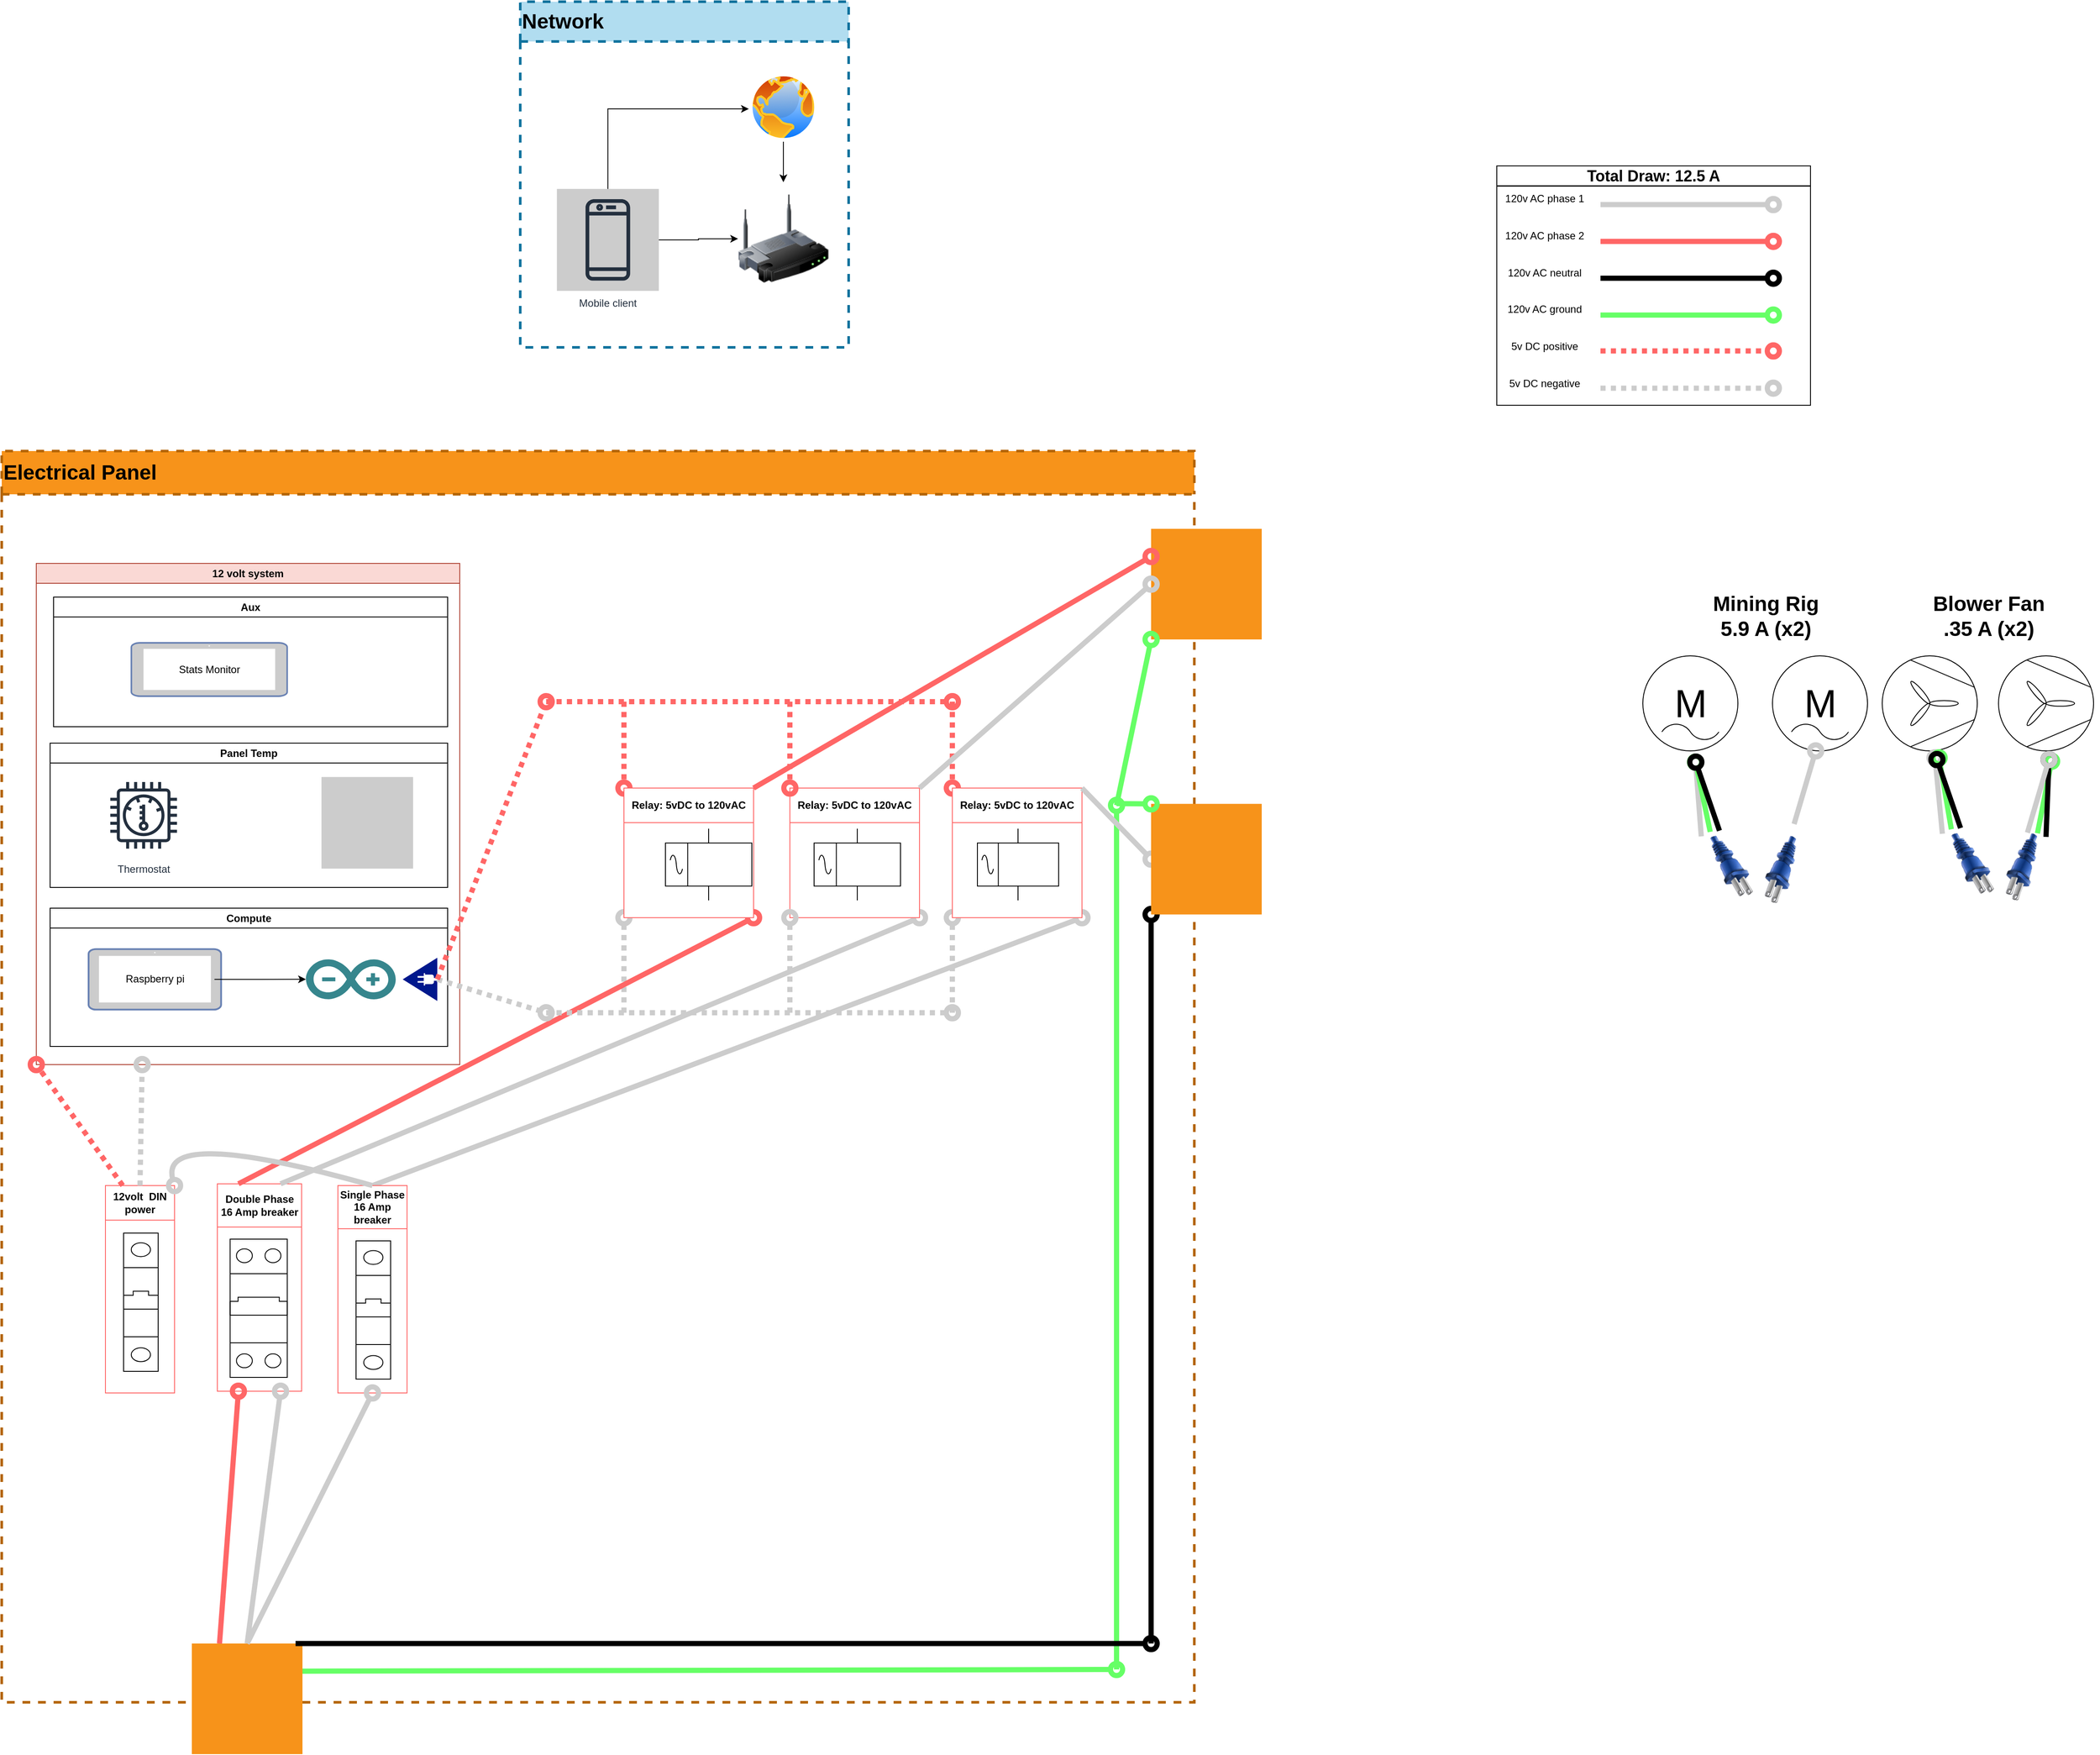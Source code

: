 <mxfile version="22.1.8" type="github">
  <diagram name="Page-1" id="OB3lblQsoEeNs6UiwVJ4">
    <mxGraphModel dx="5265" dy="4398" grid="1" gridSize="10" guides="1" tooltips="1" connect="1" arrows="1" fold="0" page="1" pageScale="1" pageWidth="850" pageHeight="1100" math="0" shadow="0">
      <root>
        <mxCell id="0" />
        <mxCell id="1" parent="0" />
        <mxCell id="lbqxTx1LKzCst7jdHqX2-64" value="" style="edgeStyle=none;orthogonalLoop=1;jettySize=auto;html=1;rounded=0;endArrow=oval;startSize=14;endSize=14;sourcePerimeterSpacing=8;targetPerimeterSpacing=8;curved=1;strokeWidth=6;endFill=0;strokeColor=#66FF66;fillColor=#f5f5f5;" edge="1" parent="1">
          <mxGeometry width="140" relative="1" as="geometry">
            <mxPoint x="-120" y="560" as="sourcePoint" />
            <mxPoint x="-120" y="-440" as="targetPoint" />
            <Array as="points" />
          </mxGeometry>
        </mxCell>
        <mxCell id="lbqxTx1LKzCst7jdHqX2-200" value="&lt;font style=&quot;font-size: 24px;&quot;&gt;Electrical Panel&lt;/font&gt;" style="swimlane;whiteSpace=wrap;html=1;dashed=1;strokeColor=#b46504;strokeWidth=3;align=left;swimlaneFillColor=none;startSize=50;fillColor=#F7931A;movable=1;resizable=1;rotatable=1;deletable=1;editable=1;locked=0;connectable=1;" vertex="1" parent="1">
          <mxGeometry x="-1410" y="-850" width="1380" height="1448" as="geometry" />
        </mxCell>
        <mxCell id="lbqxTx1LKzCst7jdHqX2-222" value="12 volt system" style="swimlane;whiteSpace=wrap;html=1;strokeColor=#ae4132;fillColor=#fad9d5;swimlaneFillColor=default;movable=1;resizable=1;rotatable=1;deletable=1;editable=1;locked=0;connectable=1;" vertex="1" parent="lbqxTx1LKzCst7jdHqX2-200">
          <mxGeometry x="40" y="130" width="490" height="580" as="geometry" />
        </mxCell>
        <mxCell id="lbqxTx1LKzCst7jdHqX2-198" value="Panel Temp" style="swimlane;whiteSpace=wrap;html=1;container=0;" vertex="1" parent="lbqxTx1LKzCst7jdHqX2-222">
          <mxGeometry x="16" y="208" width="460" height="167.05" as="geometry" />
        </mxCell>
        <mxCell id="lbqxTx1LKzCst7jdHqX2-199" value="Thermostat" style="sketch=0;outlineConnect=0;fontColor=#232F3E;gradientColor=none;strokeColor=#232F3E;fillColor=#ffffff;dashed=0;verticalLabelPosition=bottom;verticalAlign=top;align=center;html=1;fontSize=12;fontStyle=0;aspect=fixed;shape=mxgraph.aws4.resourceIcon;resIcon=mxgraph.aws4.thermostat;container=0;" vertex="1" parent="lbqxTx1LKzCst7jdHqX2-198">
          <mxGeometry x="60" y="35.3" width="96.45" height="96.45" as="geometry" />
        </mxCell>
        <mxCell id="lbqxTx1LKzCst7jdHqX2-175" value="" style="shape=image;html=1;verticalAlign=top;verticalLabelPosition=bottom;labelBackgroundColor=#ffffff;imageAspect=0;aspect=fixed;image=https://cdn1.iconfinder.com/data/icons/bootstrap-vol-2/16/fan-128.png;imageBackground=#CCCCCC;container=0;" vertex="1" parent="lbqxTx1LKzCst7jdHqX2-198">
          <mxGeometry x="314" y="39.22" width="106" height="106" as="geometry" />
        </mxCell>
        <mxCell id="lbqxTx1LKzCst7jdHqX2-232" value="" style="group" vertex="1" connectable="0" parent="lbqxTx1LKzCst7jdHqX2-222">
          <mxGeometry x="20" y="39" width="456" height="150" as="geometry" />
        </mxCell>
        <mxCell id="lbqxTx1LKzCst7jdHqX2-228" value="Aux" style="swimlane;whiteSpace=wrap;html=1;" vertex="1" parent="lbqxTx1LKzCst7jdHqX2-232">
          <mxGeometry width="456.0" height="150" as="geometry" />
        </mxCell>
        <mxCell id="lbqxTx1LKzCst7jdHqX2-229" value="" style="group" vertex="1" connectable="0" parent="lbqxTx1LKzCst7jdHqX2-232">
          <mxGeometry x="90" y="52.94" width="270" height="61.76" as="geometry" />
        </mxCell>
        <mxCell id="lbqxTx1LKzCst7jdHqX2-230" value="" style="fontColor=#0066CC;verticalAlign=top;verticalLabelPosition=bottom;labelPosition=center;align=center;html=1;outlineConnect=0;fillColor=#CCCCCC;strokeColor=#6881B3;gradientColor=none;gradientDirection=north;strokeWidth=2;shape=mxgraph.networks.tablet;movable=1;resizable=1;rotatable=1;deletable=1;editable=1;locked=0;connectable=1;" vertex="1" parent="lbqxTx1LKzCst7jdHqX2-229">
          <mxGeometry width="180.301" height="61.755" as="geometry" />
        </mxCell>
        <mxCell id="lbqxTx1LKzCst7jdHqX2-231" value="Stats Monitor" style="text;html=1;align=center;verticalAlign=middle;resizable=1;points=[];autosize=1;strokeColor=none;fillColor=none;movable=1;rotatable=1;deletable=1;editable=1;locked=0;connectable=1;" vertex="1" parent="lbqxTx1LKzCst7jdHqX2-229">
          <mxGeometry x="10.911" y="17.646" width="158.478" height="26.469" as="geometry" />
        </mxCell>
        <mxCell id="lbqxTx1LKzCst7jdHqX2-197" value="" style="group" vertex="1" connectable="0" parent="lbqxTx1LKzCst7jdHqX2-222">
          <mxGeometry x="16" y="399" width="460" height="160" as="geometry" />
        </mxCell>
        <mxCell id="lbqxTx1LKzCst7jdHqX2-112" value="" style="dashed=0;outlineConnect=0;html=1;align=center;labelPosition=center;verticalLabelPosition=bottom;verticalAlign=top;shape=mxgraph.weblogos.arduino;fillColor=#36868D;strokeColor=none" vertex="1" parent="lbqxTx1LKzCst7jdHqX2-197">
          <mxGeometry x="296" y="59.24" width="103.93" height="46.24" as="geometry" />
        </mxCell>
        <mxCell id="lbqxTx1LKzCst7jdHqX2-193" value="Compute" style="swimlane;whiteSpace=wrap;html=1;" vertex="1" parent="lbqxTx1LKzCst7jdHqX2-197">
          <mxGeometry width="460.0" height="160" as="geometry" />
        </mxCell>
        <mxCell id="lbqxTx1LKzCst7jdHqX2-191" value="" style="sketch=0;aspect=fixed;pointerEvents=1;shadow=0;dashed=0;html=1;strokeColor=none;labelPosition=center;verticalLabelPosition=bottom;verticalAlign=top;align=center;fillColor=#00188D;shape=mxgraph.mscae.enterprise.plug_and_play;rotation=-180;" vertex="1" parent="lbqxTx1LKzCst7jdHqX2-193">
          <mxGeometry x="408.0" y="57.36" width="40" height="50" as="geometry" />
        </mxCell>
        <mxCell id="lbqxTx1LKzCst7jdHqX2-182" value="" style="group" vertex="1" connectable="0" parent="lbqxTx1LKzCst7jdHqX2-197">
          <mxGeometry x="44.511" y="47.36" width="153.333" height="70" as="geometry" />
        </mxCell>
        <mxCell id="lbqxTx1LKzCst7jdHqX2-180" value="" style="fontColor=#0066CC;verticalAlign=top;verticalLabelPosition=bottom;labelPosition=center;align=center;html=1;outlineConnect=0;fillColor=#CCCCCC;strokeColor=#6881B3;gradientColor=none;gradientDirection=north;strokeWidth=2;shape=mxgraph.networks.tablet;movable=1;resizable=1;rotatable=1;deletable=1;editable=1;locked=0;connectable=1;" vertex="1" parent="lbqxTx1LKzCst7jdHqX2-182">
          <mxGeometry width="153.333" height="70" as="geometry" />
        </mxCell>
        <mxCell id="lbqxTx1LKzCst7jdHqX2-181" value="Raspberry pi" style="text;html=1;align=center;verticalAlign=middle;resizable=1;points=[];autosize=1;strokeColor=none;fillColor=none;movable=1;rotatable=1;deletable=1;editable=1;locked=0;connectable=1;" vertex="1" parent="lbqxTx1LKzCst7jdHqX2-182">
          <mxGeometry x="7.667" y="20" width="138.0" height="30" as="geometry" />
        </mxCell>
        <mxCell id="lbqxTx1LKzCst7jdHqX2-183" style="edgeStyle=orthogonalEdgeStyle;rounded=0;orthogonalLoop=1;jettySize=auto;html=1;" edge="1" parent="lbqxTx1LKzCst7jdHqX2-197" source="lbqxTx1LKzCst7jdHqX2-181" target="lbqxTx1LKzCst7jdHqX2-112">
          <mxGeometry relative="1" as="geometry" />
        </mxCell>
        <mxCell id="lbqxTx1LKzCst7jdHqX2-53" value="" style="edgeStyle=none;orthogonalLoop=1;jettySize=auto;html=1;rounded=0;endArrow=oval;startSize=14;endSize=14;sourcePerimeterSpacing=8;targetPerimeterSpacing=8;curved=1;strokeWidth=6;endFill=0;strokeColor=#CCCCCC;fillColor=#f5f5f5;dashed=1;entryX=0;entryY=1;entryDx=0;entryDy=0;dashPattern=1 1;" edge="1" parent="lbqxTx1LKzCst7jdHqX2-200" target="lbqxTx1LKzCst7jdHqX2-260">
          <mxGeometry width="140" relative="1" as="geometry">
            <mxPoint x="720" y="650" as="sourcePoint" />
            <mxPoint x="920" y="781.76" as="targetPoint" />
            <Array as="points" />
          </mxGeometry>
        </mxCell>
        <mxCell id="lbqxTx1LKzCst7jdHqX2-55" value="" style="edgeStyle=none;orthogonalLoop=1;jettySize=auto;html=1;rounded=0;endArrow=oval;startSize=14;endSize=14;sourcePerimeterSpacing=8;targetPerimeterSpacing=8;curved=1;strokeWidth=6;endFill=0;strokeColor=#CCCCCC;fillColor=#f5f5f5;dashed=1;entryX=0;entryY=1;entryDx=0;entryDy=0;dashPattern=1 1;" edge="1" parent="lbqxTx1LKzCst7jdHqX2-200" target="lbqxTx1LKzCst7jdHqX2-275">
          <mxGeometry width="140" relative="1" as="geometry">
            <mxPoint x="1100" y="650" as="sourcePoint" />
            <mxPoint x="1316" y="671.76" as="targetPoint" />
            <Array as="points" />
          </mxGeometry>
        </mxCell>
        <mxCell id="lbqxTx1LKzCst7jdHqX2-56" value="" style="edgeStyle=none;orthogonalLoop=1;jettySize=auto;html=1;rounded=0;endArrow=oval;startSize=14;endSize=14;sourcePerimeterSpacing=8;targetPerimeterSpacing=8;curved=1;strokeWidth=6;endFill=0;strokeColor=#FF6666;fillColor=#f5f5f5;dashed=1;entryX=0;entryY=0;entryDx=0;entryDy=0;dashPattern=1 1;" edge="1" parent="lbqxTx1LKzCst7jdHqX2-200" target="lbqxTx1LKzCst7jdHqX2-260">
          <mxGeometry width="140" relative="1" as="geometry">
            <mxPoint x="720" y="290" as="sourcePoint" />
            <mxPoint x="818" y="740.76" as="targetPoint" />
            <Array as="points" />
          </mxGeometry>
        </mxCell>
        <mxCell id="lbqxTx1LKzCst7jdHqX2-60" value="" style="edgeStyle=none;orthogonalLoop=1;jettySize=auto;html=1;rounded=0;endArrow=oval;startSize=14;endSize=14;sourcePerimeterSpacing=8;targetPerimeterSpacing=8;curved=1;strokeWidth=6;endFill=0;strokeColor=#FF6666;fillColor=#f5f5f5;dashed=1;entryX=0;entryY=0;entryDx=0;entryDy=0;dashPattern=1 1;" edge="1" parent="lbqxTx1LKzCst7jdHqX2-200" target="lbqxTx1LKzCst7jdHqX2-275">
          <mxGeometry width="140" relative="1" as="geometry">
            <mxPoint x="1100" y="290" as="sourcePoint" />
            <mxPoint x="1214" y="671.76" as="targetPoint" />
            <Array as="points" />
          </mxGeometry>
        </mxCell>
        <mxCell id="lbqxTx1LKzCst7jdHqX2-41" value="" style="edgeStyle=none;orthogonalLoop=1;jettySize=auto;html=1;rounded=0;endArrow=oval;startSize=14;endSize=14;sourcePerimeterSpacing=8;targetPerimeterSpacing=8;curved=1;strokeWidth=6;endFill=0;fillColor=none;strokeColor=#CCCCCC;shadow=0;exitX=0.5;exitY=0;exitDx=0;exitDy=0;entryX=1;entryY=1;entryDx=0;entryDy=0;" edge="1" parent="lbqxTx1LKzCst7jdHqX2-200" source="lbqxTx1LKzCst7jdHqX2-246" target="lbqxTx1LKzCst7jdHqX2-275">
          <mxGeometry width="140" relative="1" as="geometry">
            <mxPoint x="1294.91" y="943" as="sourcePoint" />
            <mxPoint x="1190" y="580" as="targetPoint" />
            <Array as="points" />
          </mxGeometry>
        </mxCell>
        <mxCell id="lbqxTx1LKzCst7jdHqX2-245" value="" style="group" vertex="1" connectable="0" parent="lbqxTx1LKzCst7jdHqX2-200">
          <mxGeometry x="389" y="850" width="80" height="240" as="geometry" />
        </mxCell>
        <mxCell id="lbqxTx1LKzCst7jdHqX2-246" value="Single Phase&lt;br&gt;16 Amp breaker" style="swimlane;whiteSpace=wrap;html=1;startSize=50;fillColor=default;strokeColor=#FF6666;swimlaneFillColor=default;" vertex="1" parent="lbqxTx1LKzCst7jdHqX2-245">
          <mxGeometry width="80" height="240" as="geometry" />
        </mxCell>
        <mxCell id="lbqxTx1LKzCst7jdHqX2-247" value="" style="verticalLabelPosition=bottom;dashed=0;shadow=0;html=1;align=center;verticalAlign=top;shape=mxgraph.cabinets.cb_1p;fillColor=default;strokeColor=default;swimlaneFillColor=default;" vertex="1" parent="lbqxTx1LKzCst7jdHqX2-245">
          <mxGeometry x="21" y="64" width="40" height="160" as="geometry" />
        </mxCell>
        <mxCell id="lbqxTx1LKzCst7jdHqX2-248" value="0" style="group" vertex="1" connectable="0" parent="lbqxTx1LKzCst7jdHqX2-200">
          <mxGeometry x="247.52" y="848" width="97.48" height="240" as="geometry" />
        </mxCell>
        <mxCell id="lbqxTx1LKzCst7jdHqX2-249" value="Double Phase&lt;br&gt;16 Amp breaker" style="swimlane;whiteSpace=wrap;html=1;startSize=50;fillColor=default;strokeColor=#FF6666;swimlaneFillColor=default;" vertex="1" parent="lbqxTx1LKzCst7jdHqX2-248">
          <mxGeometry x="2" width="97.48" height="240" as="geometry" />
        </mxCell>
        <mxCell id="lbqxTx1LKzCst7jdHqX2-37" value="" style="edgeStyle=none;orthogonalLoop=1;jettySize=auto;html=1;rounded=0;endArrow=oval;startSize=14;endSize=14;sourcePerimeterSpacing=8;targetPerimeterSpacing=8;curved=1;strokeWidth=6;endFill=0;fillColor=none;strokeColor=#FF6666;shadow=0;exitX=0.25;exitY=0;exitDx=0;exitDy=0;entryX=1;entryY=1;entryDx=0;entryDy=0;" edge="1" parent="lbqxTx1LKzCst7jdHqX2-200" source="lbqxTx1LKzCst7jdHqX2-249" target="lbqxTx1LKzCst7jdHqX2-260">
          <mxGeometry width="140" relative="1" as="geometry">
            <mxPoint x="950" y="975" as="sourcePoint" />
            <mxPoint x="760" y="590" as="targetPoint" />
            <Array as="points" />
          </mxGeometry>
        </mxCell>
        <mxCell id="lbqxTx1LKzCst7jdHqX2-38" value="" style="edgeStyle=none;orthogonalLoop=1;jettySize=auto;html=1;rounded=0;endArrow=oval;startSize=14;endSize=14;sourcePerimeterSpacing=8;targetPerimeterSpacing=8;curved=1;strokeWidth=6;endFill=0;fillColor=none;strokeColor=#CCCCCC;shadow=0;exitX=0.75;exitY=0;exitDx=0;exitDy=0;entryX=1;entryY=1;entryDx=0;entryDy=0;" edge="1" parent="lbqxTx1LKzCst7jdHqX2-200" source="lbqxTx1LKzCst7jdHqX2-249" target="lbqxTx1LKzCst7jdHqX2-271">
          <mxGeometry width="140" relative="1" as="geometry">
            <mxPoint x="990" y="980" as="sourcePoint" />
            <mxPoint x="1100" y="880" as="targetPoint" />
            <Array as="points" />
          </mxGeometry>
        </mxCell>
        <mxCell id="lbqxTx1LKzCst7jdHqX2-241" value="" style="group" vertex="1" connectable="0" parent="lbqxTx1LKzCst7jdHqX2-200">
          <mxGeometry x="120" y="850" width="80" height="240" as="geometry" />
        </mxCell>
        <mxCell id="lbqxTx1LKzCst7jdHqX2-225" value="12volt&amp;nbsp; DIN power" style="swimlane;whiteSpace=wrap;html=1;startSize=40;fillColor=default;strokeColor=#FF6666;swimlaneFillColor=default;" vertex="1" parent="lbqxTx1LKzCst7jdHqX2-241">
          <mxGeometry width="80" height="240" as="geometry" />
        </mxCell>
        <mxCell id="lbqxTx1LKzCst7jdHqX2-238" value="" style="verticalLabelPosition=bottom;dashed=0;shadow=0;html=1;align=center;verticalAlign=top;shape=mxgraph.cabinets.cb_1p;fillColor=default;strokeColor=default;swimlaneFillColor=default;" vertex="1" parent="lbqxTx1LKzCst7jdHqX2-241">
          <mxGeometry x="21" y="55" width="40" height="160" as="geometry" />
        </mxCell>
        <mxCell id="lbqxTx1LKzCst7jdHqX2-257" value="" style="edgeStyle=none;orthogonalLoop=1;jettySize=auto;html=1;rounded=0;endArrow=oval;startSize=14;endSize=14;sourcePerimeterSpacing=8;targetPerimeterSpacing=8;curved=1;strokeWidth=6;endFill=0;fillColor=none;strokeColor=#CCCCCC;shadow=0;entryX=1;entryY=0;entryDx=0;entryDy=0;exitX=0.5;exitY=0;exitDx=0;exitDy=0;" edge="1" parent="lbqxTx1LKzCst7jdHqX2-200" source="lbqxTx1LKzCst7jdHqX2-246" target="lbqxTx1LKzCst7jdHqX2-225">
          <mxGeometry width="140" relative="1" as="geometry">
            <mxPoint x="284" y="830" as="sourcePoint" />
            <mxPoint x="70" y="600" as="targetPoint" />
            <Array as="points">
              <mxPoint x="180" y="780" />
            </Array>
          </mxGeometry>
        </mxCell>
        <mxCell id="lbqxTx1LKzCst7jdHqX2-258" value="" style="edgeStyle=none;orthogonalLoop=1;jettySize=auto;html=1;rounded=0;endArrow=oval;startSize=14;endSize=14;sourcePerimeterSpacing=8;targetPerimeterSpacing=8;curved=1;strokeWidth=6;endFill=0;strokeColor=#FF6666;fillColor=#f5f5f5;dashed=1;dashPattern=1 1;exitX=0.25;exitY=0;exitDx=0;exitDy=0;entryX=0;entryY=1;entryDx=0;entryDy=0;" edge="1" parent="lbqxTx1LKzCst7jdHqX2-200" source="lbqxTx1LKzCst7jdHqX2-225" target="lbqxTx1LKzCst7jdHqX2-222">
          <mxGeometry width="140" relative="1" as="geometry">
            <mxPoint x="90" y="790" as="sourcePoint" />
            <mxPoint x="120" y="680" as="targetPoint" />
            <Array as="points" />
          </mxGeometry>
        </mxCell>
        <mxCell id="lbqxTx1LKzCst7jdHqX2-259" value="" style="edgeStyle=none;orthogonalLoop=1;jettySize=auto;html=1;rounded=0;endArrow=oval;startSize=14;endSize=14;sourcePerimeterSpacing=8;targetPerimeterSpacing=8;curved=1;strokeWidth=6;endFill=0;strokeColor=#CCCCCC;fillColor=#f5f5f5;dashed=1;dashPattern=1 1;exitX=0.5;exitY=0;exitDx=0;exitDy=0;entryX=0.25;entryY=1;entryDx=0;entryDy=0;" edge="1" parent="lbqxTx1LKzCst7jdHqX2-200" source="lbqxTx1LKzCst7jdHqX2-225" target="lbqxTx1LKzCst7jdHqX2-222">
          <mxGeometry width="140" relative="1" as="geometry">
            <mxPoint x="200" y="735.88" as="sourcePoint" />
            <mxPoint x="160" y="670" as="targetPoint" />
            <Array as="points" />
          </mxGeometry>
        </mxCell>
        <mxCell id="lbqxTx1LKzCst7jdHqX2-260" value="Relay: 5vDC to 120vAC" style="swimlane;whiteSpace=wrap;html=1;startSize=40;swimlaneFillColor=default;strokeColor=#FF6666;" vertex="1" parent="lbqxTx1LKzCst7jdHqX2-200">
          <mxGeometry x="720" y="390" width="150" height="150" as="geometry" />
        </mxCell>
        <mxCell id="lbqxTx1LKzCst7jdHqX2-271" value="Relay: 5vDC to 120vAC" style="swimlane;whiteSpace=wrap;html=1;startSize=40;swimlaneFillColor=default;strokeColor=#FF6666;" vertex="1" parent="lbqxTx1LKzCst7jdHqX2-200">
          <mxGeometry x="912" y="390" width="150" height="150" as="geometry" />
        </mxCell>
        <mxCell id="lbqxTx1LKzCst7jdHqX2-272" value="" style="pointerEvents=1;verticalLabelPosition=bottom;shadow=0;dashed=0;align=center;html=1;verticalAlign=top;shape=mxgraph.electrical.electro-mechanical.relay;swimlaneFillColor=default;strokeColor=#000000;" vertex="1" parent="lbqxTx1LKzCst7jdHqX2-200">
          <mxGeometry x="940" y="437" width="100" height="83" as="geometry" />
        </mxCell>
        <mxCell id="lbqxTx1LKzCst7jdHqX2-273" value="" style="edgeStyle=none;orthogonalLoop=1;jettySize=auto;html=1;rounded=0;endArrow=oval;startSize=14;endSize=14;sourcePerimeterSpacing=8;targetPerimeterSpacing=8;curved=1;strokeWidth=6;endFill=0;strokeColor=#FF6666;fillColor=#f5f5f5;dashed=1;entryX=0;entryY=0;entryDx=0;entryDy=0;dashPattern=1 1;" edge="1" parent="lbqxTx1LKzCst7jdHqX2-200" target="lbqxTx1LKzCst7jdHqX2-271">
          <mxGeometry width="140" relative="1" as="geometry">
            <mxPoint x="912" y="290" as="sourcePoint" />
            <mxPoint x="922" y="330" as="targetPoint" />
            <Array as="points" />
          </mxGeometry>
        </mxCell>
        <mxCell id="lbqxTx1LKzCst7jdHqX2-274" value="" style="edgeStyle=none;orthogonalLoop=1;jettySize=auto;html=1;rounded=0;endArrow=oval;startSize=14;endSize=14;sourcePerimeterSpacing=8;targetPerimeterSpacing=8;curved=1;strokeWidth=6;endFill=0;strokeColor=#CCCCCC;fillColor=#f5f5f5;dashed=1;entryX=0;entryY=1;entryDx=0;entryDy=0;dashPattern=1 1;" edge="1" parent="lbqxTx1LKzCst7jdHqX2-200" target="lbqxTx1LKzCst7jdHqX2-271">
          <mxGeometry width="140" relative="1" as="geometry">
            <mxPoint x="912" y="650" as="sourcePoint" />
            <mxPoint x="712" y="550" as="targetPoint" />
            <Array as="points" />
          </mxGeometry>
        </mxCell>
        <mxCell id="lbqxTx1LKzCst7jdHqX2-275" value="Relay: 5vDC to 120vAC" style="swimlane;whiteSpace=wrap;html=1;startSize=40;swimlaneFillColor=default;strokeColor=#FF6666;" vertex="1" parent="lbqxTx1LKzCst7jdHqX2-200">
          <mxGeometry x="1100" y="390" width="150" height="150" as="geometry" />
        </mxCell>
        <mxCell id="lbqxTx1LKzCst7jdHqX2-276" value="" style="pointerEvents=1;verticalLabelPosition=bottom;shadow=0;dashed=0;align=center;html=1;verticalAlign=top;shape=mxgraph.electrical.electro-mechanical.relay;swimlaneFillColor=default;strokeColor=#000000;" vertex="1" parent="lbqxTx1LKzCst7jdHqX2-200">
          <mxGeometry x="1129" y="437" width="94" height="83" as="geometry" />
        </mxCell>
        <mxCell id="lbqxTx1LKzCst7jdHqX2-277" value="" style="edgeStyle=none;orthogonalLoop=1;jettySize=auto;html=1;rounded=0;endArrow=oval;startSize=14;endSize=14;sourcePerimeterSpacing=8;targetPerimeterSpacing=8;curved=1;strokeWidth=6;endFill=0;strokeColor=#FF6666;fillColor=#f5f5f5;dashed=1;dashPattern=1 1;" edge="1" parent="lbqxTx1LKzCst7jdHqX2-200">
          <mxGeometry width="140" relative="1" as="geometry">
            <mxPoint x="630" y="290" as="sourcePoint" />
            <mxPoint x="1100" y="290" as="targetPoint" />
            <Array as="points" />
          </mxGeometry>
        </mxCell>
        <mxCell id="lbqxTx1LKzCst7jdHqX2-278" value="" style="edgeStyle=none;orthogonalLoop=1;jettySize=auto;html=1;rounded=0;endArrow=oval;startSize=14;endSize=14;sourcePerimeterSpacing=8;targetPerimeterSpacing=8;curved=1;strokeWidth=6;endFill=0;strokeColor=#CCCCCC;fillColor=#f5f5f5;dashed=1;dashPattern=1 1;" edge="1" parent="lbqxTx1LKzCst7jdHqX2-200">
          <mxGeometry width="140" relative="1" as="geometry">
            <mxPoint x="630" y="650" as="sourcePoint" />
            <mxPoint x="1100" y="650" as="targetPoint" />
            <Array as="points" />
          </mxGeometry>
        </mxCell>
        <mxCell id="lbqxTx1LKzCst7jdHqX2-279" value="" style="edgeStyle=none;orthogonalLoop=1;jettySize=auto;html=1;rounded=0;endArrow=oval;startSize=14;endSize=14;sourcePerimeterSpacing=8;targetPerimeterSpacing=8;curved=1;strokeWidth=6;endFill=0;strokeColor=#CCCCCC;fillColor=#f5f5f5;dashed=1;dashPattern=1 1;exitX=0;exitY=0.5;exitDx=0;exitDy=0;exitPerimeter=0;" edge="1" parent="lbqxTx1LKzCst7jdHqX2-200" source="lbqxTx1LKzCst7jdHqX2-191">
          <mxGeometry width="140" relative="1" as="geometry">
            <mxPoint x="730" y="660" as="sourcePoint" />
            <mxPoint x="630" y="650" as="targetPoint" />
            <Array as="points" />
          </mxGeometry>
        </mxCell>
        <mxCell id="lbqxTx1LKzCst7jdHqX2-280" value="" style="edgeStyle=none;orthogonalLoop=1;jettySize=auto;html=1;rounded=0;endArrow=oval;startSize=14;endSize=14;sourcePerimeterSpacing=8;targetPerimeterSpacing=8;curved=1;strokeWidth=6;endFill=0;strokeColor=#FF6666;fillColor=#f5f5f5;dashed=1;dashPattern=1 1;exitX=0;exitY=0.5;exitDx=0;exitDy=0;exitPerimeter=0;" edge="1" parent="lbqxTx1LKzCst7jdHqX2-200" source="lbqxTx1LKzCst7jdHqX2-191">
          <mxGeometry width="140" relative="1" as="geometry">
            <mxPoint x="640" y="300" as="sourcePoint" />
            <mxPoint x="630" y="290" as="targetPoint" />
            <Array as="points" />
          </mxGeometry>
        </mxCell>
        <mxCell id="lbqxTx1LKzCst7jdHqX2-42" value="" style="edgeStyle=none;orthogonalLoop=1;jettySize=auto;html=1;rounded=0;endArrow=oval;startSize=14;endSize=14;sourcePerimeterSpacing=8;targetPerimeterSpacing=8;curved=1;strokeWidth=6;endFill=0;fillColor=none;strokeColor=#CCCCCC;shadow=0;exitX=1;exitY=0;exitDx=0;exitDy=0;entryX=0;entryY=0.5;entryDx=0;entryDy=0;" edge="1" parent="1" source="lbqxTx1LKzCst7jdHqX2-275" target="lbqxTx1LKzCst7jdHqX2-235">
          <mxGeometry width="140" relative="1" as="geometry">
            <mxPoint x="-115.0" y="-208.24" as="sourcePoint" />
            <mxPoint x="628" y="-63" as="targetPoint" />
            <Array as="points" />
          </mxGeometry>
        </mxCell>
        <mxCell id="lbqxTx1LKzCst7jdHqX2-46" value="" style="edgeStyle=none;orthogonalLoop=1;jettySize=auto;html=1;rounded=0;endArrow=oval;startSize=14;endSize=14;sourcePerimeterSpacing=8;targetPerimeterSpacing=8;curved=1;strokeWidth=6;endFill=0;strokeColor=#000000;fillColor=#f5f5f5;entryX=0;entryY=1;entryDx=0;entryDy=0;" edge="1" parent="1" target="lbqxTx1LKzCst7jdHqX2-235">
          <mxGeometry width="140" relative="1" as="geometry">
            <mxPoint x="-80" y="530" as="sourcePoint" />
            <mxPoint x="60" y="-170" as="targetPoint" />
            <Array as="points" />
          </mxGeometry>
        </mxCell>
        <mxCell id="lbqxTx1LKzCst7jdHqX2-50" value="" style="edgeStyle=none;orthogonalLoop=1;jettySize=auto;html=1;rounded=0;endArrow=oval;startSize=14;endSize=14;sourcePerimeterSpacing=8;targetPerimeterSpacing=8;curved=1;strokeWidth=6;endFill=0;strokeColor=#66FF66;fillColor=#f5f5f5;exitX=1;exitY=0.25;exitDx=0;exitDy=0;" edge="1" parent="1" source="lbqxTx1LKzCst7jdHqX2-234">
          <mxGeometry width="140" relative="1" as="geometry">
            <mxPoint x="12" y="500" as="sourcePoint" />
            <mxPoint x="-120" y="560" as="targetPoint" />
            <Array as="points" />
          </mxGeometry>
        </mxCell>
        <mxCell id="lbqxTx1LKzCst7jdHqX2-150" value="" style="group" vertex="1" connectable="0" parent="1">
          <mxGeometry x="550.0" y="-490" width="431.57" height="224.55" as="geometry" />
        </mxCell>
        <mxCell id="lbqxTx1LKzCst7jdHqX2-152" value="" style="edgeStyle=none;orthogonalLoop=1;jettySize=auto;html=1;rounded=0;endArrow=oval;startSize=14;endSize=14;sourcePerimeterSpacing=8;targetPerimeterSpacing=8;curved=1;strokeWidth=6;endFill=0;fillColor=none;strokeColor=#CCCCCC;shadow=0;exitX=0.011;exitY=0.818;exitDx=0;exitDy=0;exitPerimeter=0;" edge="1" parent="lbqxTx1LKzCst7jdHqX2-150">
          <mxGeometry width="140" relative="1" as="geometry">
            <mxPoint x="6.617" y="85.895" as="sourcePoint" />
            <mxPoint x="-0.0" as="targetPoint" />
            <Array as="points" />
          </mxGeometry>
        </mxCell>
        <mxCell id="lbqxTx1LKzCst7jdHqX2-153" value="" style="edgeStyle=none;orthogonalLoop=1;jettySize=auto;html=1;rounded=0;endArrow=oval;startSize=14;endSize=14;sourcePerimeterSpacing=8;targetPerimeterSpacing=8;curved=1;strokeWidth=6;endFill=0;strokeColor=#66FF66;fillColor=#f5f5f5;exitX=-0.023;exitY=0.507;exitDx=0;exitDy=0;exitPerimeter=0;" edge="1" parent="lbqxTx1LKzCst7jdHqX2-150">
          <mxGeometry width="140" relative="1" as="geometry">
            <mxPoint x="16.98" y="80.689" as="sourcePoint" />
            <mxPoint x="-0.0" as="targetPoint" />
            <Array as="points" />
          </mxGeometry>
        </mxCell>
        <mxCell id="lbqxTx1LKzCst7jdHqX2-154" value="" style="edgeStyle=none;orthogonalLoop=1;jettySize=auto;html=1;rounded=0;endArrow=oval;startSize=14;endSize=14;sourcePerimeterSpacing=8;targetPerimeterSpacing=8;curved=1;strokeWidth=6;endFill=0;strokeColor=#000000;fillColor=#f5f5f5;exitX=-0.002;exitY=0.215;exitDx=0;exitDy=0;exitPerimeter=0;" edge="1" parent="lbqxTx1LKzCst7jdHqX2-150">
          <mxGeometry width="140" relative="1" as="geometry">
            <mxPoint x="27.656" y="79.329" as="sourcePoint" />
            <mxPoint x="0.31" as="targetPoint" />
            <Array as="points" />
          </mxGeometry>
        </mxCell>
        <mxCell id="lbqxTx1LKzCst7jdHqX2-162" value="" style="image;html=1;image=img/lib/clip_art/general/Plug_128x128.png;rotation=-210;" vertex="1" parent="lbqxTx1LKzCst7jdHqX2-150">
          <mxGeometry y="80" width="80" height="80" as="geometry" />
        </mxCell>
        <mxCell id="lbqxTx1LKzCst7jdHqX2-163" value="" style="image;html=1;image=img/lib/clip_art/general/Plug_128x128.png;rotation=-160;" vertex="1" parent="lbqxTx1LKzCst7jdHqX2-150">
          <mxGeometry x="60.0" y="83.55" width="80" height="80" as="geometry" />
        </mxCell>
        <mxCell id="lbqxTx1LKzCst7jdHqX2-24" value="" style="verticalLabelPosition=bottom;outlineConnect=0;align=center;dashed=0;html=1;verticalAlign=top;shape=mxgraph.pid2misc.fan;fanType=common" vertex="1" parent="lbqxTx1LKzCst7jdHqX2-150">
          <mxGeometry x="216.0" y="-123" width="110" height="110" as="geometry" />
        </mxCell>
        <mxCell id="lbqxTx1LKzCst7jdHqX2-79" value="M" style="dashed=0;outlineConnect=0;align=center;html=1;shape=mxgraph.pid.engines.electric_motor_(ac);fontSize=45;" vertex="1" parent="lbqxTx1LKzCst7jdHqX2-150">
          <mxGeometry x="-61.0" y="-123" width="110" height="110" as="geometry" />
        </mxCell>
        <mxCell id="lbqxTx1LKzCst7jdHqX2-80" value="M" style="dashed=0;outlineConnect=0;align=center;html=1;shape=mxgraph.pid.engines.electric_motor_(ac);fontSize=45;" vertex="1" parent="lbqxTx1LKzCst7jdHqX2-150">
          <mxGeometry x="89.0" y="-123" width="110" height="110" as="geometry" />
        </mxCell>
        <mxCell id="lbqxTx1LKzCst7jdHqX2-81" value="" style="verticalLabelPosition=bottom;outlineConnect=0;align=center;dashed=0;html=1;verticalAlign=top;shape=mxgraph.pid2misc.fan;fanType=common" vertex="1" parent="lbqxTx1LKzCst7jdHqX2-150">
          <mxGeometry x="350.57" y="-123" width="110" height="110" as="geometry" />
        </mxCell>
        <mxCell id="lbqxTx1LKzCst7jdHqX2-109" value="&lt;b&gt;Mining Rig&lt;br&gt;5.9 A (x2)&lt;br&gt;&lt;/b&gt;" style="text;html=1;align=center;verticalAlign=middle;resizable=0;points=[];autosize=1;strokeColor=none;fillColor=none;fontSize=24;" vertex="1" parent="lbqxTx1LKzCst7jdHqX2-150">
          <mxGeometry x="6.0" y="-204" width="150" height="70" as="geometry" />
        </mxCell>
        <mxCell id="lbqxTx1LKzCst7jdHqX2-110" value="&lt;b&gt;Blower Fan&lt;br&gt;.35 A (x2)&lt;br&gt;&lt;/b&gt;" style="text;html=1;align=center;verticalAlign=middle;resizable=0;points=[];autosize=1;strokeColor=none;fillColor=none;fontSize=24;" vertex="1" parent="lbqxTx1LKzCst7jdHqX2-150">
          <mxGeometry x="264.0" y="-204" width="150" height="70" as="geometry" />
        </mxCell>
        <mxCell id="lbqxTx1LKzCst7jdHqX2-142" value="" style="group" vertex="1" connectable="0" parent="lbqxTx1LKzCst7jdHqX2-150">
          <mxGeometry x="279" y="-3" width="80.0" height="160" as="geometry" />
        </mxCell>
        <mxCell id="lbqxTx1LKzCst7jdHqX2-118" value="" style="edgeStyle=none;orthogonalLoop=1;jettySize=auto;html=1;rounded=0;endArrow=oval;startSize=14;endSize=14;sourcePerimeterSpacing=8;targetPerimeterSpacing=8;curved=1;strokeWidth=6;endFill=0;fillColor=none;strokeColor=#CCCCCC;shadow=0;exitX=0.011;exitY=0.818;exitDx=0;exitDy=0;exitPerimeter=0;" edge="1" parent="lbqxTx1LKzCst7jdHqX2-142" target="lbqxTx1LKzCst7jdHqX2-24">
          <mxGeometry width="140" relative="1" as="geometry">
            <mxPoint x="6.617" y="85.895" as="sourcePoint" />
            <mxPoint x="280.31" y="47" as="targetPoint" />
            <Array as="points" />
          </mxGeometry>
        </mxCell>
        <mxCell id="lbqxTx1LKzCst7jdHqX2-119" value="" style="edgeStyle=none;orthogonalLoop=1;jettySize=auto;html=1;rounded=0;endArrow=oval;startSize=14;endSize=14;sourcePerimeterSpacing=8;targetPerimeterSpacing=8;curved=1;strokeWidth=6;endFill=0;strokeColor=#66FF66;fillColor=#f5f5f5;exitX=-0.023;exitY=0.507;exitDx=0;exitDy=0;exitPerimeter=0;" edge="1" parent="lbqxTx1LKzCst7jdHqX2-142" target="lbqxTx1LKzCst7jdHqX2-24">
          <mxGeometry width="140" relative="1" as="geometry">
            <mxPoint x="16.98" y="80.689" as="sourcePoint" />
            <mxPoint x="235.31" y="77" as="targetPoint" />
            <Array as="points" />
          </mxGeometry>
        </mxCell>
        <mxCell id="lbqxTx1LKzCst7jdHqX2-120" value="" style="edgeStyle=none;orthogonalLoop=1;jettySize=auto;html=1;rounded=0;endArrow=oval;startSize=14;endSize=14;sourcePerimeterSpacing=8;targetPerimeterSpacing=8;curved=1;strokeWidth=6;endFill=0;strokeColor=#000000;fillColor=#f5f5f5;exitX=-0.002;exitY=0.215;exitDx=0;exitDy=0;exitPerimeter=0;" edge="1" parent="lbqxTx1LKzCst7jdHqX2-142">
          <mxGeometry width="140" relative="1" as="geometry">
            <mxPoint x="27.656" y="79.329" as="sourcePoint" />
            <mxPoint x="0.31" as="targetPoint" />
            <Array as="points" />
          </mxGeometry>
        </mxCell>
        <mxCell id="lbqxTx1LKzCst7jdHqX2-160" value="" style="image;html=1;image=img/lib/clip_art/general/Plug_128x128.png;rotation=-210;" vertex="1" parent="lbqxTx1LKzCst7jdHqX2-142">
          <mxGeometry x="-0.0" y="80.0" width="80" height="80" as="geometry" />
        </mxCell>
        <mxCell id="lbqxTx1LKzCst7jdHqX2-143" value="" style="group;rotation=30;" vertex="1" connectable="0" parent="lbqxTx1LKzCst7jdHqX2-150">
          <mxGeometry x="379" y="7" width="53.14" height="153.55" as="geometry" />
        </mxCell>
        <mxCell id="lbqxTx1LKzCst7jdHqX2-146" value="" style="edgeStyle=none;orthogonalLoop=1;jettySize=auto;html=1;rounded=0;endArrow=oval;startSize=14;endSize=14;sourcePerimeterSpacing=8;targetPerimeterSpacing=8;curved=1;strokeWidth=6;endFill=0;strokeColor=#66FF66;fillColor=#f5f5f5;exitX=-0.023;exitY=0.507;exitDx=0;exitDy=0;exitPerimeter=0;" edge="1" parent="lbqxTx1LKzCst7jdHqX2-143">
          <mxGeometry width="140" relative="1" as="geometry">
            <mxPoint x="16.606" y="75.326" as="sourcePoint" />
            <mxPoint x="33" y="-8" as="targetPoint" />
            <Array as="points" />
          </mxGeometry>
        </mxCell>
        <mxCell id="lbqxTx1LKzCst7jdHqX2-147" value="" style="edgeStyle=none;orthogonalLoop=1;jettySize=auto;html=1;rounded=0;endArrow=oval;startSize=14;endSize=14;sourcePerimeterSpacing=8;targetPerimeterSpacing=8;curved=1;strokeWidth=6;endFill=0;strokeColor=#000000;fillColor=#f5f5f5;exitX=-0.002;exitY=0.215;exitDx=0;exitDy=0;exitPerimeter=0;" edge="1" parent="lbqxTx1LKzCst7jdHqX2-143">
          <mxGeometry width="140" relative="1" as="geometry">
            <mxPoint x="26.531" y="79.486" as="sourcePoint" />
            <mxPoint x="30.0" y="-10" as="targetPoint" />
            <Array as="points" />
          </mxGeometry>
        </mxCell>
        <mxCell id="lbqxTx1LKzCst7jdHqX2-161" value="" style="image;html=1;image=img/lib/clip_art/general/Plug_128x128.png;rotation=-160;" vertex="1" parent="lbqxTx1LKzCst7jdHqX2-143">
          <mxGeometry x="-40.0" y="73.55" width="80" height="80" as="geometry" />
        </mxCell>
        <mxCell id="lbqxTx1LKzCst7jdHqX2-145" value="" style="edgeStyle=none;orthogonalLoop=1;jettySize=auto;html=1;rounded=0;endArrow=oval;startSize=14;endSize=14;sourcePerimeterSpacing=8;targetPerimeterSpacing=8;curved=1;strokeWidth=6;endFill=0;fillColor=none;strokeColor=#CCCCCC;shadow=0;exitX=0.011;exitY=0.818;exitDx=0;exitDy=0;exitPerimeter=0;" edge="1" parent="lbqxTx1LKzCst7jdHqX2-150">
          <mxGeometry width="140" relative="1" as="geometry">
            <mxPoint x="384.028" y="81.653" as="sourcePoint" />
            <mxPoint x="409.0" y="-3" as="targetPoint" />
            <Array as="points" />
          </mxGeometry>
        </mxCell>
        <mxCell id="lbqxTx1LKzCst7jdHqX2-159" value="" style="edgeStyle=none;orthogonalLoop=1;jettySize=auto;html=1;rounded=0;endArrow=oval;startSize=14;endSize=14;sourcePerimeterSpacing=8;targetPerimeterSpacing=8;curved=1;strokeWidth=6;endFill=0;fillColor=none;strokeColor=#CCCCCC;shadow=0;exitX=0.011;exitY=0.818;exitDx=0;exitDy=0;exitPerimeter=0;" edge="1" parent="lbqxTx1LKzCst7jdHqX2-150">
          <mxGeometry width="140" relative="1" as="geometry">
            <mxPoint x="114.028" y="71.653" as="sourcePoint" />
            <mxPoint x="139.0" y="-13" as="targetPoint" />
            <Array as="points" />
          </mxGeometry>
        </mxCell>
        <mxCell id="lbqxTx1LKzCst7jdHqX2-165" value="" style="group" vertex="1" connectable="0" parent="1">
          <mxGeometry x="320" y="-1180" width="363" height="277" as="geometry" />
        </mxCell>
        <mxCell id="lbqxTx1LKzCst7jdHqX2-68" value="" style="rounded=0;whiteSpace=wrap;html=1;" vertex="1" parent="lbqxTx1LKzCst7jdHqX2-165">
          <mxGeometry y="23.438" width="363" height="253.562" as="geometry" />
        </mxCell>
        <mxCell id="lbqxTx1LKzCst7jdHqX2-1" value="" style="edgeStyle=none;orthogonalLoop=1;jettySize=auto;html=1;rounded=0;endArrow=oval;startSize=14;endSize=14;sourcePerimeterSpacing=8;targetPerimeterSpacing=8;curved=1;strokeWidth=6;endFill=0;strokeColor=#000000;fillColor=#f5f5f5;" edge="1" parent="lbqxTx1LKzCst7jdHqX2-165">
          <mxGeometry width="140" relative="1" as="geometry">
            <mxPoint x="120" y="129.977" as="sourcePoint" />
            <mxPoint x="320" y="129.977" as="targetPoint" />
            <Array as="points" />
          </mxGeometry>
        </mxCell>
        <mxCell id="lbqxTx1LKzCst7jdHqX2-3" value="" style="edgeStyle=none;orthogonalLoop=1;jettySize=auto;html=1;rounded=0;endArrow=oval;startSize=14;endSize=14;sourcePerimeterSpacing=8;targetPerimeterSpacing=8;curved=1;strokeWidth=6;endFill=0;strokeColor=#FF6666;fillColor=#f5f5f5;" edge="1" parent="lbqxTx1LKzCst7jdHqX2-165">
          <mxGeometry width="140" relative="1" as="geometry">
            <mxPoint x="120" y="87.362" as="sourcePoint" />
            <mxPoint x="320" y="87.362" as="targetPoint" />
            <Array as="points" />
          </mxGeometry>
        </mxCell>
        <mxCell id="lbqxTx1LKzCst7jdHqX2-4" value="" style="edgeStyle=none;orthogonalLoop=1;jettySize=auto;html=1;rounded=0;endArrow=oval;startSize=14;endSize=14;sourcePerimeterSpacing=8;targetPerimeterSpacing=8;curved=1;strokeWidth=6;endFill=0;strokeColor=#66FF66;fillColor=#f5f5f5;" edge="1" parent="lbqxTx1LKzCst7jdHqX2-165">
          <mxGeometry width="140" relative="1" as="geometry">
            <mxPoint x="120" y="172.592" as="sourcePoint" />
            <mxPoint x="320" y="172.592" as="targetPoint" />
            <Array as="points" />
          </mxGeometry>
        </mxCell>
        <mxCell id="lbqxTx1LKzCst7jdHqX2-11" value="" style="edgeStyle=none;orthogonalLoop=1;jettySize=auto;html=1;rounded=0;endArrow=oval;startSize=14;endSize=14;sourcePerimeterSpacing=8;targetPerimeterSpacing=8;curved=1;strokeWidth=6;endFill=0;fillColor=none;strokeColor=#CCCCCC;shadow=0;" edge="1" parent="lbqxTx1LKzCst7jdHqX2-165">
          <mxGeometry width="140" relative="1" as="geometry">
            <mxPoint x="120" y="44.746" as="sourcePoint" />
            <mxPoint x="320" y="44.746" as="targetPoint" />
            <Array as="points" />
          </mxGeometry>
        </mxCell>
        <mxCell id="lbqxTx1LKzCst7jdHqX2-25" value="" style="edgeStyle=none;orthogonalLoop=1;jettySize=auto;html=1;rounded=0;endArrow=oval;startSize=14;endSize=14;sourcePerimeterSpacing=8;targetPerimeterSpacing=8;curved=1;strokeWidth=6;endFill=0;strokeColor=#FF6666;fillColor=#f5f5f5;dashed=1;dashPattern=1 1;" edge="1" parent="lbqxTx1LKzCst7jdHqX2-165">
          <mxGeometry width="140" relative="1" as="geometry">
            <mxPoint x="120" y="214.142" as="sourcePoint" />
            <mxPoint x="320" y="214.142" as="targetPoint" />
            <Array as="points" />
          </mxGeometry>
        </mxCell>
        <mxCell id="lbqxTx1LKzCst7jdHqX2-27" value="120v AC phase 1" style="text;html=1;align=center;verticalAlign=middle;resizable=0;points=[];autosize=1;strokeColor=none;fillColor=none;" vertex="1" parent="lbqxTx1LKzCst7jdHqX2-165">
          <mxGeometry y="23.438" width="110" height="30" as="geometry" />
        </mxCell>
        <mxCell id="lbqxTx1LKzCst7jdHqX2-28" value="120v AC phase 2" style="text;html=1;align=center;verticalAlign=middle;resizable=0;points=[];autosize=1;strokeColor=none;fillColor=none;" vertex="1" parent="lbqxTx1LKzCst7jdHqX2-165">
          <mxGeometry y="66.054" width="110" height="30" as="geometry" />
        </mxCell>
        <mxCell id="lbqxTx1LKzCst7jdHqX2-29" value="120v AC neutral" style="text;html=1;align=center;verticalAlign=middle;resizable=0;points=[];autosize=1;strokeColor=none;fillColor=none;" vertex="1" parent="lbqxTx1LKzCst7jdHqX2-165">
          <mxGeometry y="108.669" width="110" height="30" as="geometry" />
        </mxCell>
        <mxCell id="lbqxTx1LKzCst7jdHqX2-30" value="120v AC ground" style="text;html=1;align=center;verticalAlign=middle;resizable=0;points=[];autosize=1;strokeColor=none;fillColor=none;" vertex="1" parent="lbqxTx1LKzCst7jdHqX2-165">
          <mxGeometry y="151.285" width="110" height="30" as="geometry" />
        </mxCell>
        <mxCell id="lbqxTx1LKzCst7jdHqX2-31" value="5v DC positive" style="text;html=1;align=center;verticalAlign=middle;resizable=0;points=[];autosize=1;strokeColor=none;fillColor=none;" vertex="1" parent="lbqxTx1LKzCst7jdHqX2-165">
          <mxGeometry x="5" y="193.9" width="100" height="30" as="geometry" />
        </mxCell>
        <mxCell id="lbqxTx1LKzCst7jdHqX2-32" value="5v DC negative" style="text;html=1;align=center;verticalAlign=middle;resizable=0;points=[];autosize=1;strokeColor=none;fillColor=none;" vertex="1" parent="lbqxTx1LKzCst7jdHqX2-165">
          <mxGeometry y="236.515" width="110" height="30" as="geometry" />
        </mxCell>
        <mxCell id="lbqxTx1LKzCst7jdHqX2-44" value="" style="edgeStyle=none;orthogonalLoop=1;jettySize=auto;html=1;rounded=0;endArrow=oval;startSize=14;endSize=14;sourcePerimeterSpacing=8;targetPerimeterSpacing=8;curved=1;strokeWidth=6;endFill=0;strokeColor=#CCCCCC;fillColor=#f5f5f5;dashed=1;dashPattern=1 1;" edge="1" parent="lbqxTx1LKzCst7jdHqX2-165">
          <mxGeometry width="140" relative="1" as="geometry">
            <mxPoint x="120" y="257.194" as="sourcePoint" />
            <mxPoint x="320" y="257.194" as="targetPoint" />
            <Array as="points" />
          </mxGeometry>
        </mxCell>
        <mxCell id="lbqxTx1LKzCst7jdHqX2-164" value="&lt;b style=&quot;border-color: var(--border-color); font-size: 18px;&quot;&gt;Total Draw: 12.5 A&lt;/b&gt;" style="swimlane;whiteSpace=wrap;html=1;" vertex="1" parent="lbqxTx1LKzCst7jdHqX2-165">
          <mxGeometry width="363" height="277" as="geometry" />
        </mxCell>
        <mxCell id="lbqxTx1LKzCst7jdHqX2-233" value="" style="group;movable=0;resizable=0;rotatable=0;deletable=0;editable=0;locked=1;connectable=0;" vertex="1" connectable="0" parent="1">
          <mxGeometry x="-810" y="-1370" width="380" height="400" as="geometry" />
        </mxCell>
        <mxCell id="lbqxTx1LKzCst7jdHqX2-209" value="&lt;font style=&quot;font-size: 24px;&quot;&gt;Network&lt;/font&gt;" style="swimlane;whiteSpace=wrap;html=1;dashed=1;strokeColor=#10739e;strokeWidth=3;align=left;swimlaneFillColor=default;startSize=46;fillColor=#b1ddf0;movable=0;resizable=0;rotatable=0;deletable=0;editable=0;locked=1;connectable=0;" vertex="1" parent="lbqxTx1LKzCst7jdHqX2-233">
          <mxGeometry width="380" height="400" as="geometry" />
        </mxCell>
        <mxCell id="lbqxTx1LKzCst7jdHqX2-188" style="edgeStyle=orthogonalEdgeStyle;rounded=0;orthogonalLoop=1;jettySize=auto;html=1;entryX=0;entryY=0.5;entryDx=0;entryDy=0;movable=0;resizable=0;rotatable=0;deletable=0;editable=0;locked=1;connectable=0;" edge="1" parent="lbqxTx1LKzCst7jdHqX2-233">
          <mxGeometry relative="1" as="geometry">
            <mxPoint x="101.385" y="218.673" as="sourcePoint" />
            <mxPoint x="264.48" y="124.0" as="targetPoint" />
            <Array as="points">
              <mxPoint x="101" y="124" />
            </Array>
          </mxGeometry>
        </mxCell>
        <mxCell id="lbqxTx1LKzCst7jdHqX2-171" value="Mobile client" style="sketch=0;outlineConnect=0;fontColor=#232F3E;gradientColor=none;strokeColor=#232F3E;fillColor=#CCCCCC;dashed=0;verticalLabelPosition=bottom;verticalAlign=top;align=center;html=1;fontSize=12;fontStyle=0;aspect=fixed;shape=mxgraph.aws4.resourceIcon;resIcon=mxgraph.aws4.mobile_client;container=0;movable=0;resizable=0;rotatable=0;deletable=0;editable=0;locked=1;connectable=0;" vertex="1" parent="lbqxTx1LKzCst7jdHqX2-233">
          <mxGeometry x="42.414" y="216.673" width="117.931" height="117.931" as="geometry" />
        </mxCell>
        <mxCell id="lbqxTx1LKzCst7jdHqX2-184" value="" style="image;html=1;image=img/lib/clip_art/networking/Wireless_Router_128x128.png;container=0;movable=0;resizable=0;rotatable=0;deletable=0;editable=0;locked=1;connectable=0;" vertex="1" parent="lbqxTx1LKzCst7jdHqX2-233">
          <mxGeometry x="252.069" y="208.853" width="104.828" height="130.872" as="geometry" />
        </mxCell>
        <mxCell id="lbqxTx1LKzCst7jdHqX2-219" style="edgeStyle=orthogonalEdgeStyle;rounded=0;orthogonalLoop=1;jettySize=auto;html=1;movable=0;resizable=0;rotatable=0;deletable=0;editable=0;locked=1;connectable=0;" edge="1" parent="lbqxTx1LKzCst7jdHqX2-233" source="lbqxTx1LKzCst7jdHqX2-171" target="lbqxTx1LKzCst7jdHqX2-184">
          <mxGeometry relative="1" as="geometry" />
        </mxCell>
        <mxCell id="lbqxTx1LKzCst7jdHqX2-216" value="" style="edgeStyle=orthogonalEdgeStyle;rounded=0;orthogonalLoop=1;jettySize=auto;html=1;movable=0;resizable=0;rotatable=0;deletable=0;editable=0;locked=1;connectable=0;" edge="1" parent="lbqxTx1LKzCst7jdHqX2-233" target="lbqxTx1LKzCst7jdHqX2-215">
          <mxGeometry relative="1" as="geometry">
            <mxPoint x="304.483" y="102.404" as="sourcePoint" />
            <mxPoint x="304" y="209" as="targetPoint" />
          </mxGeometry>
        </mxCell>
        <mxCell id="lbqxTx1LKzCst7jdHqX2-218" style="edgeStyle=orthogonalEdgeStyle;rounded=0;orthogonalLoop=1;jettySize=auto;html=1;movable=0;resizable=0;rotatable=0;deletable=0;editable=0;locked=1;connectable=0;" edge="1" parent="lbqxTx1LKzCst7jdHqX2-233" source="lbqxTx1LKzCst7jdHqX2-215" target="lbqxTx1LKzCst7jdHqX2-184">
          <mxGeometry relative="1" as="geometry" />
        </mxCell>
        <mxCell id="lbqxTx1LKzCst7jdHqX2-215" value="" style="image;aspect=fixed;perimeter=ellipsePerimeter;html=1;align=center;shadow=0;dashed=0;spacingTop=3;image=img/lib/active_directory/internet_globe.svg;movable=0;resizable=0;rotatable=0;deletable=0;editable=0;locked=1;connectable=0;" vertex="1" parent="lbqxTx1LKzCst7jdHqX2-233">
          <mxGeometry x="264.48" y="82" width="80" height="80" as="geometry" />
        </mxCell>
        <mxCell id="lbqxTx1LKzCst7jdHqX2-235" value="" style="shape=image;html=1;verticalAlign=top;verticalLabelPosition=bottom;imageAspect=0;aspect=fixed;image=https://cdn1.iconfinder.com/data/icons/science-technology-outline-24-px/24/Electrical_plug_plug_plug_connector_plug_in_power_plug-128.png;imageBackground=#F7931A;" vertex="1" parent="1">
          <mxGeometry x="-80" y="-441.72" width="128" height="128" as="geometry" />
        </mxCell>
        <mxCell id="lbqxTx1LKzCst7jdHqX2-251" value="" style="group" vertex="1" connectable="0" parent="1">
          <mxGeometry x="-1145.73" y="62" width="70.25" height="160" as="geometry" />
        </mxCell>
        <mxCell id="lbqxTx1LKzCst7jdHqX2-252" value="" style="verticalLabelPosition=bottom;dashed=0;shadow=0;html=1;align=center;verticalAlign=top;shape=mxgraph.cabinets.cb_2p;" vertex="1" parent="lbqxTx1LKzCst7jdHqX2-251">
          <mxGeometry width="66.118" height="160" as="geometry" />
        </mxCell>
        <mxCell id="lbqxTx1LKzCst7jdHqX2-7" value="" style="pointerEvents=1;verticalLabelPosition=bottom;shadow=0;dashed=0;align=center;html=1;verticalAlign=top;shape=mxgraph.electrical.electro-mechanical.relay;swimlaneFillColor=default;strokeColor=#000000;" vertex="1" parent="1">
          <mxGeometry x="-642" y="-413" width="100" height="83" as="geometry" />
        </mxCell>
        <mxCell id="lbqxTx1LKzCst7jdHqX2-234" value="" style="shape=image;html=1;verticalAlign=top;verticalLabelPosition=bottom;imageAspect=0;aspect=fixed;image=https://cdn1.iconfinder.com/data/icons/science-technology-outline-24-px/24/Electrical_plug_plug_plug_connector_plug_in_power_plug-128.png;imageBackground=#F7931A;" vertex="1" parent="1">
          <mxGeometry x="-1190" y="530" width="128" height="128" as="geometry" />
        </mxCell>
        <mxCell id="lbqxTx1LKzCst7jdHqX2-18" value="" style="edgeStyle=none;orthogonalLoop=1;jettySize=auto;html=1;rounded=0;endArrow=oval;startSize=14;endSize=14;sourcePerimeterSpacing=8;targetPerimeterSpacing=8;curved=1;strokeWidth=6;endFill=0;fillColor=none;strokeColor=#CCCCCC;shadow=0;entryX=0.75;entryY=1;entryDx=0;entryDy=0;exitX=0.5;exitY=0;exitDx=0;exitDy=0;" edge="1" parent="1" source="lbqxTx1LKzCst7jdHqX2-234" target="lbqxTx1LKzCst7jdHqX2-249">
          <mxGeometry width="140" relative="1" as="geometry">
            <mxPoint x="-420" y="420" as="sourcePoint" />
            <mxPoint x="-419" y="320" as="targetPoint" />
            <Array as="points" />
          </mxGeometry>
        </mxCell>
        <mxCell id="lbqxTx1LKzCst7jdHqX2-16" value="" style="edgeStyle=none;orthogonalLoop=1;jettySize=auto;html=1;rounded=0;endArrow=oval;startSize=14;endSize=14;sourcePerimeterSpacing=8;targetPerimeterSpacing=8;curved=1;strokeWidth=6;endFill=0;fillColor=none;strokeColor=#FF6666;shadow=0;entryX=0.25;entryY=1;entryDx=0;entryDy=0;exitX=0.25;exitY=0;exitDx=0;exitDy=0;" edge="1" parent="1" source="lbqxTx1LKzCst7jdHqX2-234" target="lbqxTx1LKzCst7jdHqX2-249">
          <mxGeometry width="140" relative="1" as="geometry">
            <mxPoint x="-460" y="380" as="sourcePoint" />
            <mxPoint x="-460" y="320" as="targetPoint" />
            <Array as="points" />
          </mxGeometry>
        </mxCell>
        <mxCell id="lbqxTx1LKzCst7jdHqX2-21" value="" style="edgeStyle=none;orthogonalLoop=1;jettySize=auto;html=1;rounded=0;endArrow=oval;startSize=14;endSize=14;sourcePerimeterSpacing=8;targetPerimeterSpacing=8;curved=1;strokeWidth=6;endFill=0;fillColor=none;strokeColor=#CCCCCC;shadow=0;entryX=0.5;entryY=1;entryDx=0;entryDy=0;exitX=0.5;exitY=0;exitDx=0;exitDy=0;" edge="1" parent="1" source="lbqxTx1LKzCst7jdHqX2-234" target="lbqxTx1LKzCst7jdHqX2-246">
          <mxGeometry width="140" relative="1" as="geometry">
            <mxPoint x="-116" y="420" as="sourcePoint" />
            <mxPoint x="-120" y="300" as="targetPoint" />
            <Array as="points" />
          </mxGeometry>
        </mxCell>
        <mxCell id="lbqxTx1LKzCst7jdHqX2-236" value="" style="shape=image;html=1;verticalAlign=top;verticalLabelPosition=bottom;imageAspect=0;aspect=fixed;image=https://cdn1.iconfinder.com/data/icons/science-technology-outline-24-px/24/Electrical_plug_plug_plug_connector_plug_in_power_plug-128.png;imageBackground=#F7931A;" vertex="1" parent="1">
          <mxGeometry x="-80" y="-760" width="128" height="128" as="geometry" />
        </mxCell>
        <mxCell id="lbqxTx1LKzCst7jdHqX2-39" value="" style="edgeStyle=none;orthogonalLoop=1;jettySize=auto;html=1;rounded=0;endArrow=oval;startSize=14;endSize=14;sourcePerimeterSpacing=8;targetPerimeterSpacing=8;curved=1;strokeWidth=6;endFill=0;fillColor=none;strokeColor=#FF6666;shadow=0;entryX=0;entryY=0.25;entryDx=0;entryDy=0;exitX=1;exitY=0;exitDx=0;exitDy=0;" edge="1" parent="1" source="lbqxTx1LKzCst7jdHqX2-260" target="lbqxTx1LKzCst7jdHqX2-236">
          <mxGeometry width="140" relative="1" as="geometry">
            <mxPoint x="-420" y="-310" as="sourcePoint" />
            <mxPoint x="490" y="-439.69" as="targetPoint" />
            <Array as="points" />
          </mxGeometry>
        </mxCell>
        <mxCell id="lbqxTx1LKzCst7jdHqX2-40" value="" style="edgeStyle=none;orthogonalLoop=1;jettySize=auto;html=1;rounded=0;endArrow=oval;startSize=14;endSize=14;sourcePerimeterSpacing=8;targetPerimeterSpacing=8;curved=1;strokeWidth=6;endFill=0;fillColor=none;strokeColor=#CCCCCC;shadow=0;entryX=0;entryY=0.5;entryDx=0;entryDy=0;exitX=1;exitY=0;exitDx=0;exitDy=0;" edge="1" parent="1" source="lbqxTx1LKzCst7jdHqX2-271" target="lbqxTx1LKzCst7jdHqX2-236">
          <mxGeometry width="140" relative="1" as="geometry">
            <mxPoint x="-330" y="-228.24" as="sourcePoint" />
            <mxPoint x="590" y="-439.69" as="targetPoint" />
            <Array as="points" />
          </mxGeometry>
        </mxCell>
        <mxCell id="lbqxTx1LKzCst7jdHqX2-282" value="" style="edgeStyle=none;orthogonalLoop=1;jettySize=auto;html=1;rounded=0;endArrow=oval;startSize=14;endSize=14;sourcePerimeterSpacing=8;targetPerimeterSpacing=8;curved=1;strokeWidth=6;endFill=0;strokeColor=#000000;fillColor=#f5f5f5;" edge="1" parent="1">
          <mxGeometry width="140" relative="1" as="geometry">
            <mxPoint x="-1070" y="530" as="sourcePoint" />
            <mxPoint x="-80" y="530" as="targetPoint" />
            <Array as="points" />
          </mxGeometry>
        </mxCell>
        <mxCell id="lbqxTx1LKzCst7jdHqX2-283" value="" style="edgeStyle=none;orthogonalLoop=1;jettySize=auto;html=1;rounded=0;endArrow=oval;startSize=14;endSize=14;sourcePerimeterSpacing=8;targetPerimeterSpacing=8;curved=1;strokeWidth=6;endFill=0;strokeColor=#66FF66;fillColor=#f5f5f5;entryX=0;entryY=0;entryDx=0;entryDy=0;" edge="1" parent="1" target="lbqxTx1LKzCst7jdHqX2-235">
          <mxGeometry width="140" relative="1" as="geometry">
            <mxPoint x="-120" y="-442" as="sourcePoint" />
            <mxPoint x="-110" y="-430" as="targetPoint" />
            <Array as="points" />
          </mxGeometry>
        </mxCell>
        <mxCell id="lbqxTx1LKzCst7jdHqX2-285" value="" style="edgeStyle=none;orthogonalLoop=1;jettySize=auto;html=1;rounded=0;endArrow=oval;startSize=14;endSize=14;sourcePerimeterSpacing=8;targetPerimeterSpacing=8;curved=1;strokeWidth=6;endFill=0;strokeColor=#66FF66;fillColor=#f5f5f5;entryX=0;entryY=1;entryDx=0;entryDy=0;" edge="1" parent="1" target="lbqxTx1LKzCst7jdHqX2-236">
          <mxGeometry width="140" relative="1" as="geometry">
            <mxPoint x="-120" y="-440" as="sourcePoint" />
            <mxPoint x="-70" y="-432" as="targetPoint" />
            <Array as="points" />
          </mxGeometry>
        </mxCell>
      </root>
    </mxGraphModel>
  </diagram>
</mxfile>
